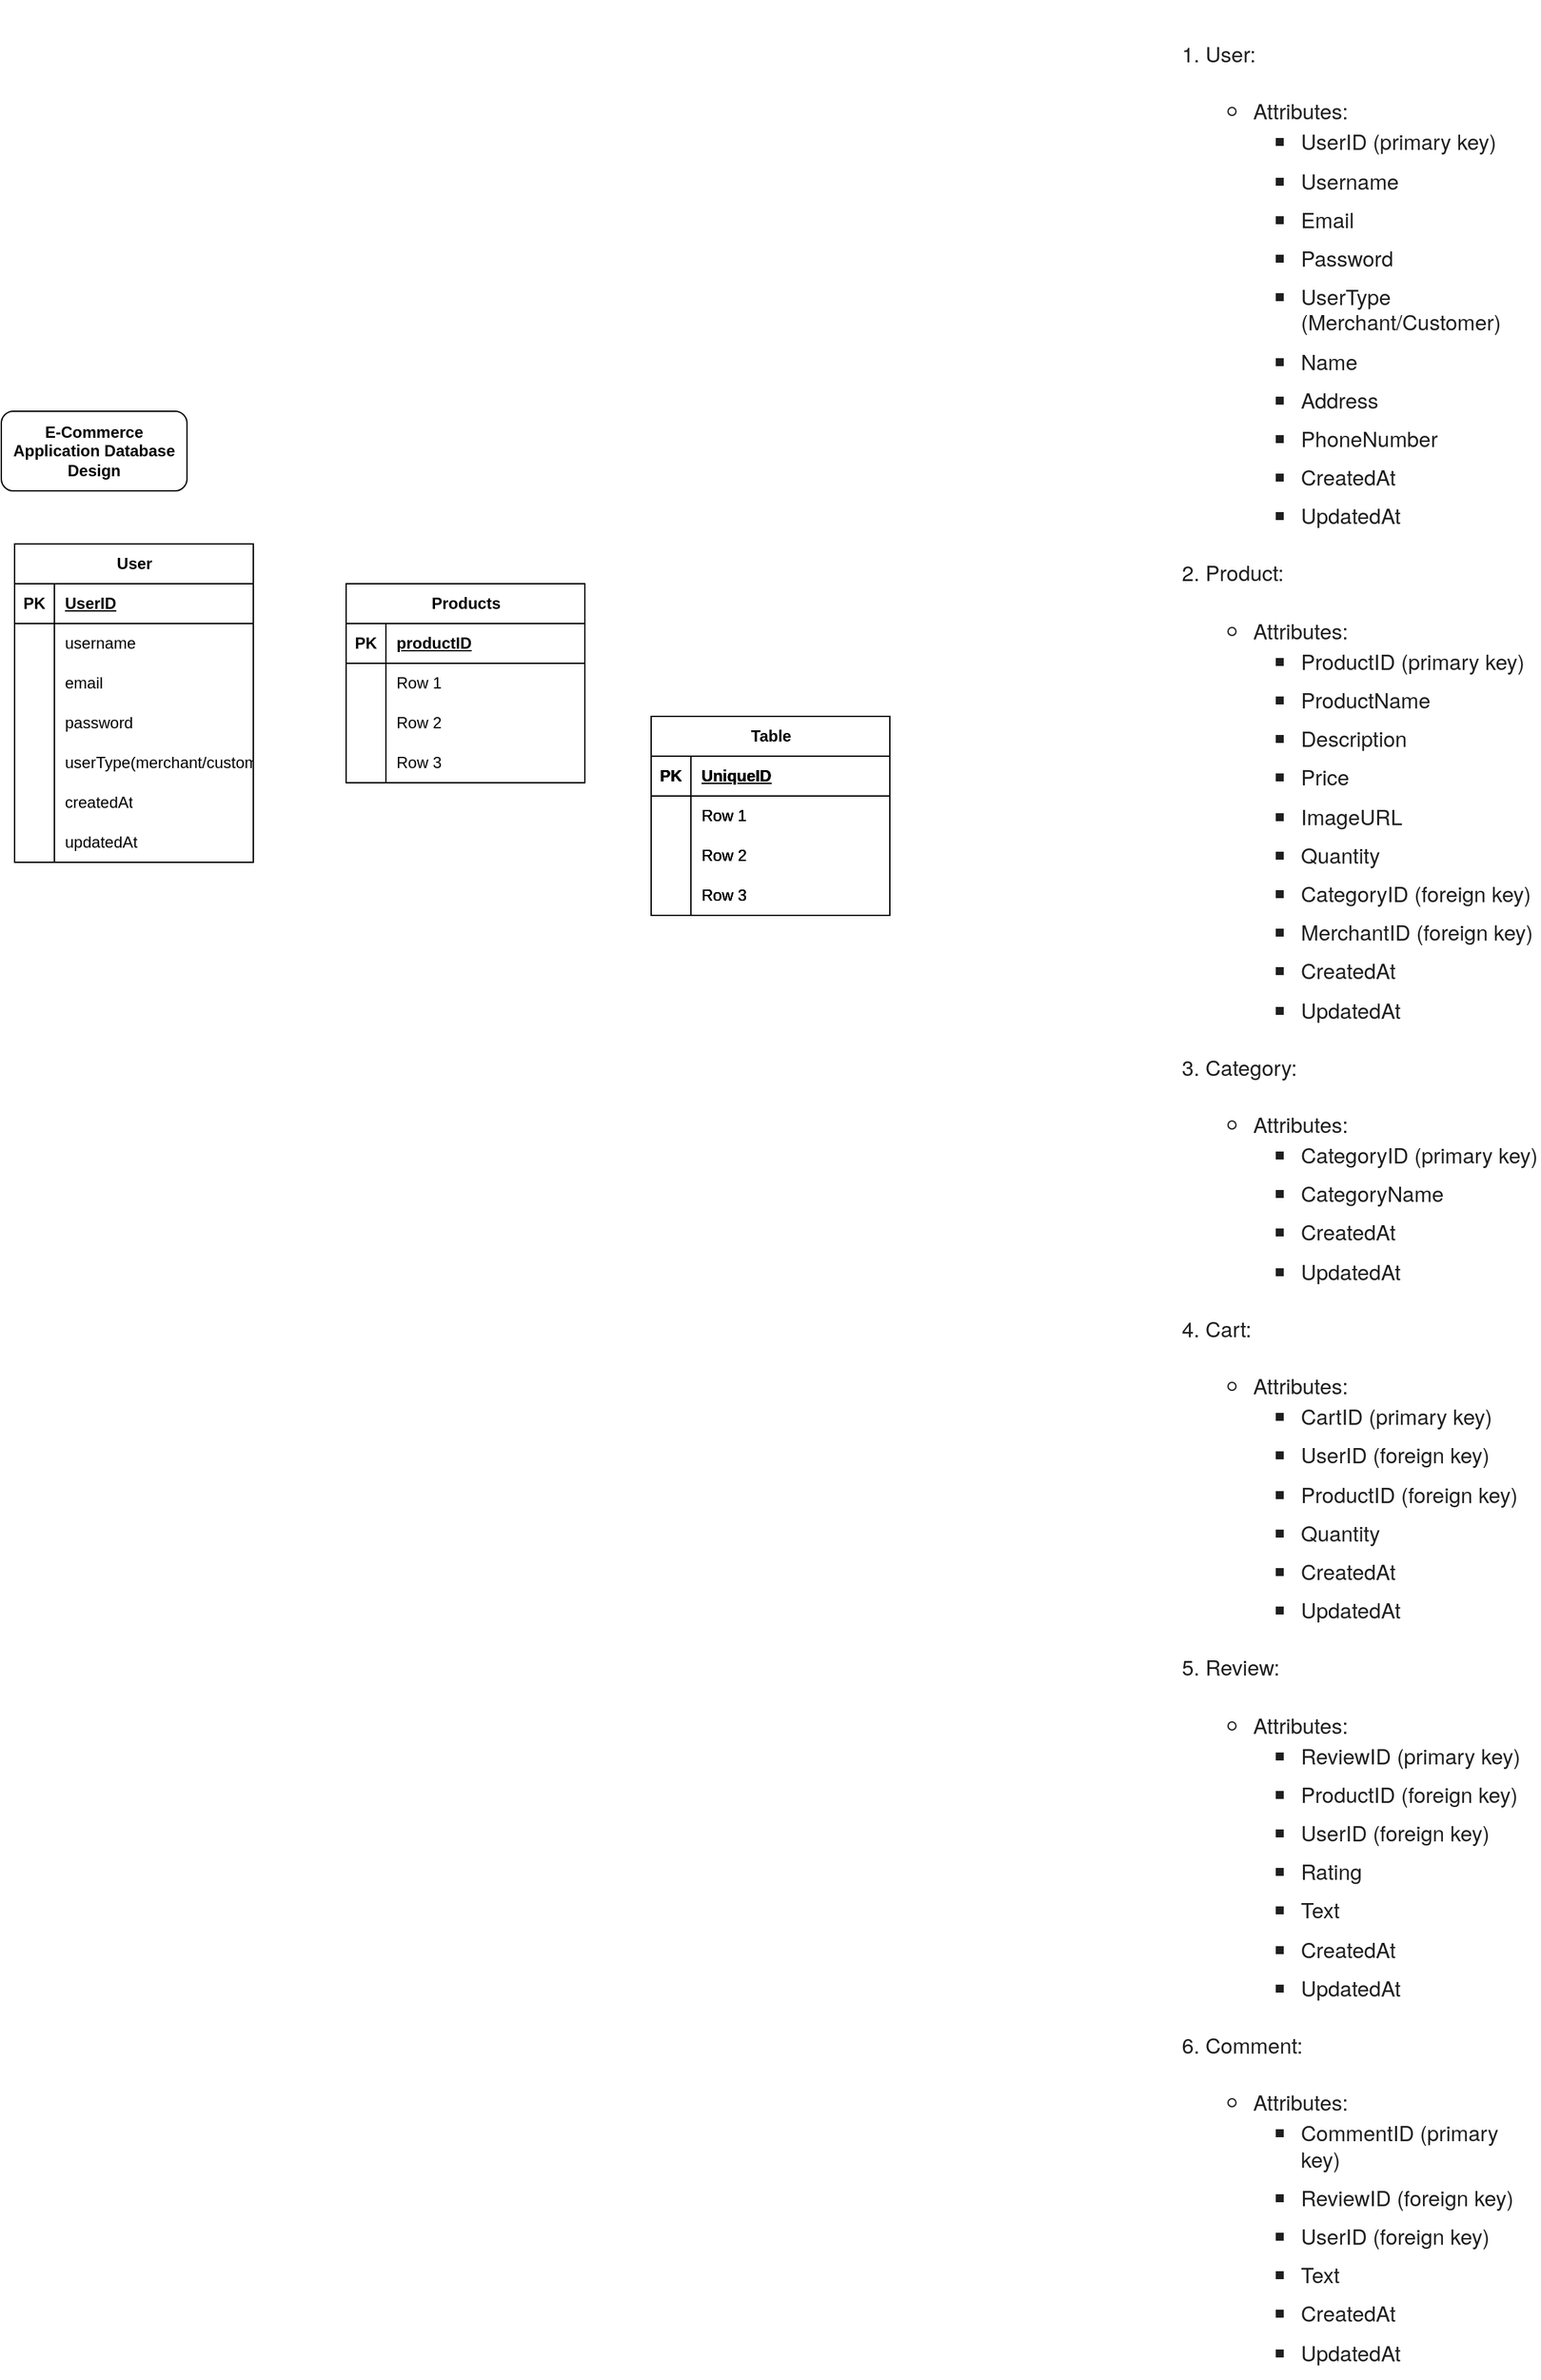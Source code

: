 <mxfile version="22.1.7" type="github">
  <diagram id="R2lEEEUBdFMjLlhIrx00" name="Page-1">
    <mxGraphModel dx="1218" dy="1629" grid="1" gridSize="10" guides="1" tooltips="1" connect="1" arrows="1" fold="1" page="1" pageScale="1" pageWidth="850" pageHeight="1100" math="0" shadow="0" extFonts="Permanent Marker^https://fonts.googleapis.com/css?family=Permanent+Marker">
      <root>
        <mxCell id="0" />
        <mxCell id="1" parent="0" />
        <mxCell id="vZ9pLE5V6vLG-cN3C78c-1" value="&lt;b&gt;E-Commerce Application Database Design&lt;/b&gt;" style="rounded=1;whiteSpace=wrap;html=1;" vertex="1" parent="1">
          <mxGeometry x="40" y="10" width="140" height="60" as="geometry" />
        </mxCell>
        <mxCell id="vZ9pLE5V6vLG-cN3C78c-2" value="&lt;ol data-sourcepos=&quot;5:1-7:30&quot; style=&quot;margin: 4px 0px; padding-inline-start: 36px; color: rgb(31, 31, 31); font-family: &amp;quot;Google Sans&amp;quot;, &amp;quot;Helvetica Neue&amp;quot;, sans-serif; font-size: 16px; font-style: normal; font-variant-ligatures: normal; font-variant-caps: normal; font-weight: 400; letter-spacing: normal; orphans: 2; text-align: start; text-indent: 0px; text-transform: none; widows: 2; word-spacing: 0px; -webkit-text-stroke-width: 0px; background-color: rgb(255, 255, 255); text-decoration-thickness: initial; text-decoration-style: initial; text-decoration-color: initial;&quot;&gt;&lt;li data-sourcepos=&quot;5:1-7:30&quot; style=&quot;margin-bottom: 10px;&quot;&gt;&lt;p data-sourcepos=&quot;5:4-5:12&quot; style=&quot;margin: 24px 0px; word-break: break-word;&quot;&gt;&lt;strong style=&quot;font-weight: 500;&quot;&gt;User:&lt;/strong&gt;&lt;/p&gt;&lt;span&gt;&lt;/span&gt;&lt;ul data-sourcepos=&quot;6:5-17:0&quot; style=&quot;margin: 4px 0px; padding-inline-start: 36px;&quot;&gt;&lt;span&gt;&lt;/span&gt;&lt;li data-sourcepos=&quot;6:5-17:0&quot; style=&quot;margin-bottom: 10px;&quot;&gt;&lt;strong style=&quot;font-weight: 500;&quot;&gt;Attributes:&lt;/strong&gt;&lt;span&gt;&lt;/span&gt;&lt;ul data-sourcepos=&quot;7:9-17:0&quot; style=&quot;margin: 4px 0px; padding-inline-start: 36px;&quot;&gt;&lt;span&gt;&lt;/span&gt;&lt;li data-sourcepos=&quot;7:9-7:30&quot; style=&quot;margin-bottom: 10px;&quot;&gt;&lt;span&gt;UserID (primary key)&lt;/span&gt;&lt;/li&gt;&lt;span&gt;&lt;/span&gt;&lt;li data-sourcepos=&quot;8:9-8:18&quot; style=&quot;margin-bottom: 10px;&quot;&gt;&lt;span&gt;Username&lt;/span&gt;&lt;/li&gt;&lt;span&gt;&lt;/span&gt;&lt;li data-sourcepos=&quot;9:9-9:15&quot; style=&quot;margin-bottom: 10px;&quot;&gt;&lt;span&gt;Email&lt;/span&gt;&lt;/li&gt;&lt;span&gt;&lt;/span&gt;&lt;li data-sourcepos=&quot;10:9-10:18&quot; style=&quot;margin-bottom: 10px;&quot;&gt;&lt;span&gt;Password&lt;/span&gt;&lt;/li&gt;&lt;span&gt;&lt;/span&gt;&lt;li data-sourcepos=&quot;11:9-11:38&quot; style=&quot;margin-bottom: 10px;&quot;&gt;&lt;span&gt;UserType (Merchant/Customer)&lt;/span&gt;&lt;/li&gt;&lt;span&gt;&lt;/span&gt;&lt;li data-sourcepos=&quot;12:9-12:14&quot; style=&quot;margin-bottom: 10px;&quot;&gt;&lt;span&gt;Name&lt;/span&gt;&lt;/li&gt;&lt;span&gt;&lt;/span&gt;&lt;li data-sourcepos=&quot;13:9-13:17&quot; style=&quot;margin-bottom: 10px;&quot;&gt;&lt;span&gt;Address&lt;/span&gt;&lt;/li&gt;&lt;span&gt;&lt;/span&gt;&lt;li data-sourcepos=&quot;14:9-14:21&quot; style=&quot;margin-bottom: 10px;&quot;&gt;&lt;span&gt;PhoneNumber&lt;/span&gt;&lt;/li&gt;&lt;span&gt;&lt;/span&gt;&lt;li data-sourcepos=&quot;15:9-15:19&quot; style=&quot;margin-bottom: 10px;&quot;&gt;&lt;span&gt;CreatedAt&lt;/span&gt;&lt;/li&gt;&lt;span&gt;&lt;/span&gt;&lt;li data-sourcepos=&quot;16:9-17:0&quot; style=&quot;margin-bottom: 10px;&quot;&gt;&lt;span&gt;UpdatedAt&lt;/span&gt;&lt;/li&gt;&lt;span&gt;&lt;/span&gt;&lt;/ul&gt;&lt;span&gt;&lt;/span&gt;&lt;/li&gt;&lt;span&gt;&lt;/span&gt;&lt;/ul&gt;&lt;span&gt;&lt;/span&gt;&lt;/li&gt;&lt;span&gt;&lt;/span&gt;&lt;li data-sourcepos=&quot;18:1-20:28&quot; style=&quot;margin-bottom: 10px;&quot;&gt;&lt;span&gt;&lt;/span&gt;&lt;p data-sourcepos=&quot;18:4-18:15&quot; style=&quot;margin: 24px 0px; word-break: break-word;&quot;&gt;&lt;strong style=&quot;font-weight: 500;&quot;&gt;Product:&lt;/strong&gt;&lt;/p&gt;&lt;span&gt;&lt;/span&gt;&lt;ul data-sourcepos=&quot;19:5-20:28&quot; style=&quot;margin: 4px 0px; padding-inline-start: 36px;&quot;&gt;&lt;span&gt;&lt;/span&gt;&lt;li data-sourcepos=&quot;19:5-20:28&quot; style=&quot;margin-bottom: 10px;&quot;&gt;&lt;strong style=&quot;font-weight: 500;&quot;&gt;Attributes:&lt;/strong&gt;&lt;span&gt;&lt;/span&gt;&lt;ul data-sourcepos=&quot;20:9-20:28&quot; style=&quot;margin: 4px 0px; padding-inline-start: 36px;&quot;&gt;&lt;span&gt;&lt;/span&gt;&lt;li data-sourcepos=&quot;20:9-20:28&quot; style=&quot;margin-bottom: 10px;&quot;&gt;&lt;span&gt;ProductID (primary key)&lt;/span&gt;&lt;/li&gt;&lt;span&gt;&lt;/span&gt;&lt;li data-sourcepos=&quot;21:9-21:21&quot; style=&quot;margin-bottom: 10px;&quot;&gt;&lt;span&gt;ProductName&lt;/span&gt;&lt;/li&gt;&lt;span&gt;&lt;/span&gt;&lt;li data-sourcepos=&quot;22:9-22:21&quot; style=&quot;margin-bottom: 10px;&quot;&gt;&lt;span&gt;Description&lt;/span&gt;&lt;/li&gt;&lt;span&gt;&lt;/span&gt;&lt;li data-sourcepos=&quot;23:9-23:15&quot; style=&quot;margin-bottom: 10px;&quot;&gt;&lt;span&gt;Price&lt;/span&gt;&lt;/li&gt;&lt;span&gt;&lt;/span&gt;&lt;li data-sourcepos=&quot;24:9-24:18&quot; style=&quot;margin-bottom: 10px;&quot;&gt;&lt;span&gt;ImageURL&lt;/span&gt;&lt;/li&gt;&lt;span&gt;&lt;/span&gt;&lt;li data-sourcepos=&quot;25:9-25:18&quot; style=&quot;margin-bottom: 10px;&quot;&gt;&lt;span&gt;Quantity&lt;/span&gt;&lt;/li&gt;&lt;span&gt;&lt;/span&gt;&lt;li data-sourcepos=&quot;26:9-26:33&quot; style=&quot;margin-bottom: 10px;&quot;&gt;&lt;span&gt;CategoryID (foreign key)&lt;/span&gt;&lt;/li&gt;&lt;span&gt;&lt;/span&gt;&lt;li data-sourcepos=&quot;27:9-27:34&quot; style=&quot;margin-bottom: 10px;&quot;&gt;&lt;span&gt;MerchantID (foreign key)&lt;/span&gt;&lt;/li&gt;&lt;span&gt;&lt;/span&gt;&lt;li data-sourcepos=&quot;28:9-28:19&quot; style=&quot;margin-bottom: 10px;&quot;&gt;&lt;span&gt;CreatedAt&lt;/span&gt;&lt;/li&gt;&lt;span&gt;&lt;/span&gt;&lt;li data-sourcepos=&quot;29:9-30:0&quot; style=&quot;margin-bottom: 10px;&quot;&gt;&lt;span&gt;UpdatedAt&lt;/span&gt;&lt;/li&gt;&lt;span&gt;&lt;/span&gt;&lt;/ul&gt;&lt;span&gt;&lt;/span&gt;&lt;/li&gt;&lt;span&gt;&lt;/span&gt;&lt;/ul&gt;&lt;span&gt;&lt;/span&gt;&lt;/li&gt;&lt;span&gt;&lt;/span&gt;&lt;li data-sourcepos=&quot;31:1-37:0&quot; style=&quot;margin-bottom: 10px;&quot;&gt;&lt;span&gt;&lt;/span&gt;&lt;p data-sourcepos=&quot;31:4-31:16&quot; style=&quot;margin: 24px 0px; word-break: break-word;&quot;&gt;&lt;strong style=&quot;font-weight: 500;&quot;&gt;Category:&lt;/strong&gt;&lt;/p&gt;&lt;span&gt;&lt;/span&gt;&lt;ul data-sourcepos=&quot;32:5-37:0&quot; style=&quot;margin: 4px 0px; padding-inline-start: 36px;&quot;&gt;&lt;span&gt;&lt;/span&gt;&lt;li data-sourcepos=&quot;32:5-37:0&quot; style=&quot;margin-bottom: 10px;&quot;&gt;&lt;strong style=&quot;font-weight: 500;&quot;&gt;Attributes:&lt;/strong&gt;&lt;span&gt;&lt;/span&gt;&lt;ul data-sourcepos=&quot;33:9-37:0&quot; style=&quot;margin: 4px 0px; padding-inline-start: 36px;&quot;&gt;&lt;span&gt;&lt;/span&gt;&lt;li data-sourcepos=&quot;33:9-33:34&quot; style=&quot;margin-bottom: 10px;&quot;&gt;&lt;span&gt;CategoryID (primary key)&lt;/span&gt;&lt;/li&gt;&lt;span&gt;&lt;/span&gt;&lt;li data-sourcepos=&quot;34:9-34:22&quot; style=&quot;margin-bottom: 10px;&quot;&gt;&lt;span&gt;CategoryName&lt;/span&gt;&lt;/li&gt;&lt;span&gt;&lt;/span&gt;&lt;li data-sourcepos=&quot;35:9-35:19&quot; style=&quot;margin-bottom: 10px;&quot;&gt;&lt;span&gt;CreatedAt&lt;/span&gt;&lt;/li&gt;&lt;span&gt;&lt;/span&gt;&lt;li data-sourcepos=&quot;36:9-37:0&quot; style=&quot;margin-bottom: 10px;&quot;&gt;&lt;span&gt;UpdatedAt&lt;/span&gt;&lt;/li&gt;&lt;span&gt;&lt;/span&gt;&lt;/ul&gt;&lt;span&gt;&lt;/span&gt;&lt;/li&gt;&lt;span&gt;&lt;/span&gt;&lt;/ul&gt;&lt;span&gt;&lt;/span&gt;&lt;/li&gt;&lt;span&gt;&lt;/span&gt;&lt;li data-sourcepos=&quot;38:1-46:0&quot; style=&quot;margin-bottom: 10px;&quot;&gt;&lt;span&gt;&lt;/span&gt;&lt;p data-sourcepos=&quot;38:4-38:12&quot; style=&quot;margin: 24px 0px; word-break: break-word;&quot;&gt;&lt;strong style=&quot;font-weight: 500;&quot;&gt;Cart:&lt;/strong&gt;&lt;/p&gt;&lt;span&gt;&lt;/span&gt;&lt;ul data-sourcepos=&quot;39:5-46:0&quot; style=&quot;margin: 4px 0px; padding-inline-start: 36px;&quot;&gt;&lt;span&gt;&lt;/span&gt;&lt;li data-sourcepos=&quot;39:5-46:0&quot; style=&quot;margin-bottom: 10px;&quot;&gt;&lt;strong style=&quot;font-weight: 500;&quot;&gt;Attributes:&lt;/strong&gt;&lt;span&gt;&lt;/span&gt;&lt;ul data-sourcepos=&quot;40:9-46:0&quot; style=&quot;margin: 4px 0px; padding-inline-start: 36px;&quot;&gt;&lt;span&gt;&lt;/span&gt;&lt;li data-sourcepos=&quot;40:9-40:30&quot; style=&quot;margin-bottom: 10px;&quot;&gt;&lt;span&gt;CartID (primary key)&lt;/span&gt;&lt;/li&gt;&lt;span&gt;&lt;/span&gt;&lt;li data-sourcepos=&quot;41:9-41:30&quot; style=&quot;margin-bottom: 10px;&quot;&gt;&lt;span&gt;UserID (foreign key)&lt;/span&gt;&lt;/li&gt;&lt;span&gt;&lt;/span&gt;&lt;li data-sourcepos=&quot;42:9-42:33&quot; style=&quot;margin-bottom: 10px;&quot;&gt;&lt;span&gt;ProductID (foreign key)&lt;/span&gt;&lt;/li&gt;&lt;span&gt;&lt;/span&gt;&lt;li data-sourcepos=&quot;43:9-43:18&quot; style=&quot;margin-bottom: 10px;&quot;&gt;&lt;span&gt;Quantity&lt;/span&gt;&lt;/li&gt;&lt;span&gt;&lt;/span&gt;&lt;li data-sourcepos=&quot;44:9-44:19&quot; style=&quot;margin-bottom: 10px;&quot;&gt;&lt;span&gt;CreatedAt&lt;/span&gt;&lt;/li&gt;&lt;span&gt;&lt;/span&gt;&lt;li data-sourcepos=&quot;45:9-46:0&quot; style=&quot;margin-bottom: 10px;&quot;&gt;&lt;span&gt;UpdatedAt&lt;/span&gt;&lt;/li&gt;&lt;span&gt;&lt;/span&gt;&lt;/ul&gt;&lt;span&gt;&lt;/span&gt;&lt;/li&gt;&lt;span&gt;&lt;/span&gt;&lt;/ul&gt;&lt;span&gt;&lt;/span&gt;&lt;/li&gt;&lt;span&gt;&lt;/span&gt;&lt;li data-sourcepos=&quot;47:1-49:27&quot; style=&quot;margin-bottom: 10px;&quot;&gt;&lt;span&gt;&lt;/span&gt;&lt;p data-sourcepos=&quot;47:4-47:14&quot; style=&quot;margin: 24px 0px; word-break: break-word;&quot;&gt;&lt;strong style=&quot;font-weight: 500;&quot;&gt;Review:&lt;/strong&gt;&lt;/p&gt;&lt;span&gt;&lt;/span&gt;&lt;ul data-sourcepos=&quot;48:5-49:27&quot; style=&quot;margin: 4px 0px; padding-inline-start: 36px;&quot;&gt;&lt;span&gt;&lt;/span&gt;&lt;li data-sourcepos=&quot;48:5-49:27&quot; style=&quot;margin-bottom: 10px;&quot;&gt;&lt;strong style=&quot;font-weight: 500;&quot;&gt;Attributes:&lt;/strong&gt;&lt;span&gt;&lt;/span&gt;&lt;ul data-sourcepos=&quot;49:9-49:27&quot; style=&quot;margin: 4px 0px; padding-inline-start: 36px;&quot;&gt;&lt;span&gt;&lt;/span&gt;&lt;li data-sourcepos=&quot;49:9-49:27&quot; style=&quot;margin-bottom: 10px;&quot;&gt;&lt;span&gt;ReviewID (primary key)&lt;/span&gt;&lt;/li&gt;&lt;span&gt;&lt;/span&gt;&lt;li data-sourcepos=&quot;50:9-50:33&quot; style=&quot;margin-bottom: 10px;&quot;&gt;&lt;span&gt;ProductID (foreign key)&lt;/span&gt;&lt;/li&gt;&lt;span&gt;&lt;/span&gt;&lt;li data-sourcepos=&quot;51:9-51:30&quot; style=&quot;margin-bottom: 10px;&quot;&gt;&lt;span&gt;UserID (foreign key)&lt;/span&gt;&lt;/li&gt;&lt;span&gt;&lt;/span&gt;&lt;li data-sourcepos=&quot;52:9-52:16&quot; style=&quot;margin-bottom: 10px;&quot;&gt;&lt;span&gt;Rating&lt;/span&gt;&lt;/li&gt;&lt;span&gt;&lt;/span&gt;&lt;li data-sourcepos=&quot;53:9-53:14&quot; style=&quot;margin-bottom: 10px;&quot;&gt;&lt;span&gt;Text&lt;/span&gt;&lt;/li&gt;&lt;span&gt;&lt;/span&gt;&lt;li data-sourcepos=&quot;54:9-54:19&quot; style=&quot;margin-bottom: 10px;&quot;&gt;&lt;span&gt;CreatedAt&lt;/span&gt;&lt;/li&gt;&lt;span&gt;&lt;/span&gt;&lt;li data-sourcepos=&quot;55:9-56:0&quot; style=&quot;margin-bottom: 10px;&quot;&gt;&lt;span&gt;UpdatedAt&lt;/span&gt;&lt;/li&gt;&lt;span&gt;&lt;/span&gt;&lt;/ul&gt;&lt;span&gt;&lt;/span&gt;&lt;/li&gt;&lt;span&gt;&lt;/span&gt;&lt;/ul&gt;&lt;span&gt;&lt;/span&gt;&lt;/li&gt;&lt;span&gt;&lt;/span&gt;&lt;li data-sourcepos=&quot;57:1-65:0&quot; style=&quot;margin-bottom: 10px;&quot;&gt;&lt;span&gt;&lt;/span&gt;&lt;p data-sourcepos=&quot;57:4-57:15&quot; style=&quot;margin: 24px 0px; word-break: break-word;&quot;&gt;&lt;strong style=&quot;font-weight: 500;&quot;&gt;Comment:&lt;/strong&gt;&lt;/p&gt;&lt;span&gt;&lt;/span&gt;&lt;ul data-sourcepos=&quot;58:5-65:0&quot; style=&quot;margin: 4px 0px; padding-inline-start: 36px;&quot;&gt;&lt;span&gt;&lt;/span&gt;&lt;li data-sourcepos=&quot;58:5-65:0&quot; style=&quot;margin-bottom: 10px;&quot;&gt;&lt;strong style=&quot;font-weight: 500;&quot;&gt;Attributes:&lt;/strong&gt;&lt;span&gt;&lt;/span&gt;&lt;ul data-sourcepos=&quot;59:9-65:0&quot; style=&quot;margin: 4px 0px; padding-inline-start: 36px;&quot;&gt;&lt;span&gt;&lt;/span&gt;&lt;li data-sourcepos=&quot;59:9-59:33&quot; style=&quot;margin-bottom: 10px;&quot;&gt;&lt;span&gt;CommentID (primary key)&lt;/span&gt;&lt;/li&gt;&lt;span&gt;&lt;/span&gt;&lt;li data-sourcepos=&quot;60:9-60:32&quot; style=&quot;margin-bottom: 10px;&quot;&gt;&lt;span&gt;ReviewID (foreign key)&lt;/span&gt;&lt;/li&gt;&lt;span&gt;&lt;/span&gt;&lt;li data-sourcepos=&quot;61:9-61:30&quot; style=&quot;margin-bottom: 10px;&quot;&gt;&lt;span&gt;UserID (foreign key)&lt;/span&gt;&lt;/li&gt;&lt;span&gt;&lt;/span&gt;&lt;li data-sourcepos=&quot;62:9-62:14&quot; style=&quot;margin-bottom: 10px;&quot;&gt;&lt;span&gt;Text&lt;/span&gt;&lt;/li&gt;&lt;span&gt;&lt;/span&gt;&lt;li data-sourcepos=&quot;63:9-63:19&quot; style=&quot;margin-bottom: 10px;&quot;&gt;&lt;span&gt;CreatedAt&lt;/span&gt;&lt;/li&gt;&lt;span&gt;&lt;/span&gt;&lt;li data-sourcepos=&quot;64:9-65:0&quot; style=&quot;margin-bottom: 10px;&quot;&gt;&lt;span&gt;UpdatedAt&lt;/span&gt;&lt;/li&gt;&lt;/ul&gt;&lt;/li&gt;&lt;/ul&gt;&lt;/li&gt;&lt;/ol&gt;" style="text;whiteSpace=wrap;html=1;" vertex="1" parent="1">
          <mxGeometry x="910" y="-300" width="290" height="1380" as="geometry" />
        </mxCell>
        <mxCell id="vZ9pLE5V6vLG-cN3C78c-3" value="Table" style="shape=table;startSize=30;container=1;collapsible=1;childLayout=tableLayout;fixedRows=1;rowLines=0;fontStyle=1;align=center;resizeLast=1;html=1;" vertex="1" parent="1">
          <mxGeometry x="530" y="240" width="180" height="150" as="geometry" />
        </mxCell>
        <mxCell id="vZ9pLE5V6vLG-cN3C78c-4" value="" style="shape=tableRow;horizontal=0;startSize=0;swimlaneHead=0;swimlaneBody=0;fillColor=none;collapsible=0;dropTarget=0;points=[[0,0.5],[1,0.5]];portConstraint=eastwest;top=0;left=0;right=0;bottom=1;" vertex="1" parent="vZ9pLE5V6vLG-cN3C78c-3">
          <mxGeometry y="30" width="180" height="30" as="geometry" />
        </mxCell>
        <mxCell id="vZ9pLE5V6vLG-cN3C78c-5" value="PK" style="shape=partialRectangle;connectable=0;fillColor=none;top=0;left=0;bottom=0;right=0;fontStyle=1;overflow=hidden;whiteSpace=wrap;html=1;" vertex="1" parent="vZ9pLE5V6vLG-cN3C78c-4">
          <mxGeometry width="30" height="30" as="geometry">
            <mxRectangle width="30" height="30" as="alternateBounds" />
          </mxGeometry>
        </mxCell>
        <mxCell id="vZ9pLE5V6vLG-cN3C78c-6" value="UniqueID" style="shape=partialRectangle;connectable=0;fillColor=none;top=0;left=0;bottom=0;right=0;align=left;spacingLeft=6;fontStyle=5;overflow=hidden;whiteSpace=wrap;html=1;" vertex="1" parent="vZ9pLE5V6vLG-cN3C78c-4">
          <mxGeometry x="30" width="150" height="30" as="geometry">
            <mxRectangle width="150" height="30" as="alternateBounds" />
          </mxGeometry>
        </mxCell>
        <mxCell id="vZ9pLE5V6vLG-cN3C78c-7" value="" style="shape=tableRow;horizontal=0;startSize=0;swimlaneHead=0;swimlaneBody=0;fillColor=none;collapsible=0;dropTarget=0;points=[[0,0.5],[1,0.5]];portConstraint=eastwest;top=0;left=0;right=0;bottom=0;" vertex="1" parent="vZ9pLE5V6vLG-cN3C78c-3">
          <mxGeometry y="60" width="180" height="30" as="geometry" />
        </mxCell>
        <mxCell id="vZ9pLE5V6vLG-cN3C78c-8" value="" style="shape=partialRectangle;connectable=0;fillColor=none;top=0;left=0;bottom=0;right=0;editable=1;overflow=hidden;whiteSpace=wrap;html=1;" vertex="1" parent="vZ9pLE5V6vLG-cN3C78c-7">
          <mxGeometry width="30" height="30" as="geometry">
            <mxRectangle width="30" height="30" as="alternateBounds" />
          </mxGeometry>
        </mxCell>
        <mxCell id="vZ9pLE5V6vLG-cN3C78c-9" value="Row 1" style="shape=partialRectangle;connectable=0;fillColor=none;top=0;left=0;bottom=0;right=0;align=left;spacingLeft=6;overflow=hidden;whiteSpace=wrap;html=1;" vertex="1" parent="vZ9pLE5V6vLG-cN3C78c-7">
          <mxGeometry x="30" width="150" height="30" as="geometry">
            <mxRectangle width="150" height="30" as="alternateBounds" />
          </mxGeometry>
        </mxCell>
        <mxCell id="vZ9pLE5V6vLG-cN3C78c-10" value="" style="shape=tableRow;horizontal=0;startSize=0;swimlaneHead=0;swimlaneBody=0;fillColor=none;collapsible=0;dropTarget=0;points=[[0,0.5],[1,0.5]];portConstraint=eastwest;top=0;left=0;right=0;bottom=0;" vertex="1" parent="vZ9pLE5V6vLG-cN3C78c-3">
          <mxGeometry y="90" width="180" height="30" as="geometry" />
        </mxCell>
        <mxCell id="vZ9pLE5V6vLG-cN3C78c-11" value="" style="shape=partialRectangle;connectable=0;fillColor=none;top=0;left=0;bottom=0;right=0;editable=1;overflow=hidden;whiteSpace=wrap;html=1;" vertex="1" parent="vZ9pLE5V6vLG-cN3C78c-10">
          <mxGeometry width="30" height="30" as="geometry">
            <mxRectangle width="30" height="30" as="alternateBounds" />
          </mxGeometry>
        </mxCell>
        <mxCell id="vZ9pLE5V6vLG-cN3C78c-12" value="Row 2" style="shape=partialRectangle;connectable=0;fillColor=none;top=0;left=0;bottom=0;right=0;align=left;spacingLeft=6;overflow=hidden;whiteSpace=wrap;html=1;" vertex="1" parent="vZ9pLE5V6vLG-cN3C78c-10">
          <mxGeometry x="30" width="150" height="30" as="geometry">
            <mxRectangle width="150" height="30" as="alternateBounds" />
          </mxGeometry>
        </mxCell>
        <mxCell id="vZ9pLE5V6vLG-cN3C78c-13" value="" style="shape=tableRow;horizontal=0;startSize=0;swimlaneHead=0;swimlaneBody=0;fillColor=none;collapsible=0;dropTarget=0;points=[[0,0.5],[1,0.5]];portConstraint=eastwest;top=0;left=0;right=0;bottom=0;" vertex="1" parent="vZ9pLE5V6vLG-cN3C78c-3">
          <mxGeometry y="120" width="180" height="30" as="geometry" />
        </mxCell>
        <mxCell id="vZ9pLE5V6vLG-cN3C78c-14" value="" style="shape=partialRectangle;connectable=0;fillColor=none;top=0;left=0;bottom=0;right=0;editable=1;overflow=hidden;whiteSpace=wrap;html=1;" vertex="1" parent="vZ9pLE5V6vLG-cN3C78c-13">
          <mxGeometry width="30" height="30" as="geometry">
            <mxRectangle width="30" height="30" as="alternateBounds" />
          </mxGeometry>
        </mxCell>
        <mxCell id="vZ9pLE5V6vLG-cN3C78c-15" value="Row 3" style="shape=partialRectangle;connectable=0;fillColor=none;top=0;left=0;bottom=0;right=0;align=left;spacingLeft=6;overflow=hidden;whiteSpace=wrap;html=1;" vertex="1" parent="vZ9pLE5V6vLG-cN3C78c-13">
          <mxGeometry x="30" width="150" height="30" as="geometry">
            <mxRectangle width="150" height="30" as="alternateBounds" />
          </mxGeometry>
        </mxCell>
        <mxCell id="vZ9pLE5V6vLG-cN3C78c-16" value="Table" style="shape=table;startSize=30;container=1;collapsible=1;childLayout=tableLayout;fixedRows=1;rowLines=0;fontStyle=1;align=center;resizeLast=1;html=1;" vertex="1" parent="1">
          <mxGeometry x="530" y="240" width="180" height="150" as="geometry" />
        </mxCell>
        <mxCell id="vZ9pLE5V6vLG-cN3C78c-17" value="" style="shape=tableRow;horizontal=0;startSize=0;swimlaneHead=0;swimlaneBody=0;fillColor=none;collapsible=0;dropTarget=0;points=[[0,0.5],[1,0.5]];portConstraint=eastwest;top=0;left=0;right=0;bottom=1;" vertex="1" parent="vZ9pLE5V6vLG-cN3C78c-16">
          <mxGeometry y="30" width="180" height="30" as="geometry" />
        </mxCell>
        <mxCell id="vZ9pLE5V6vLG-cN3C78c-18" value="PK" style="shape=partialRectangle;connectable=0;fillColor=none;top=0;left=0;bottom=0;right=0;fontStyle=1;overflow=hidden;whiteSpace=wrap;html=1;" vertex="1" parent="vZ9pLE5V6vLG-cN3C78c-17">
          <mxGeometry width="30" height="30" as="geometry">
            <mxRectangle width="30" height="30" as="alternateBounds" />
          </mxGeometry>
        </mxCell>
        <mxCell id="vZ9pLE5V6vLG-cN3C78c-19" value="UniqueID" style="shape=partialRectangle;connectable=0;fillColor=none;top=0;left=0;bottom=0;right=0;align=left;spacingLeft=6;fontStyle=5;overflow=hidden;whiteSpace=wrap;html=1;" vertex="1" parent="vZ9pLE5V6vLG-cN3C78c-17">
          <mxGeometry x="30" width="150" height="30" as="geometry">
            <mxRectangle width="150" height="30" as="alternateBounds" />
          </mxGeometry>
        </mxCell>
        <mxCell id="vZ9pLE5V6vLG-cN3C78c-20" value="" style="shape=tableRow;horizontal=0;startSize=0;swimlaneHead=0;swimlaneBody=0;fillColor=none;collapsible=0;dropTarget=0;points=[[0,0.5],[1,0.5]];portConstraint=eastwest;top=0;left=0;right=0;bottom=0;" vertex="1" parent="vZ9pLE5V6vLG-cN3C78c-16">
          <mxGeometry y="60" width="180" height="30" as="geometry" />
        </mxCell>
        <mxCell id="vZ9pLE5V6vLG-cN3C78c-21" value="" style="shape=partialRectangle;connectable=0;fillColor=none;top=0;left=0;bottom=0;right=0;editable=1;overflow=hidden;whiteSpace=wrap;html=1;" vertex="1" parent="vZ9pLE5V6vLG-cN3C78c-20">
          <mxGeometry width="30" height="30" as="geometry">
            <mxRectangle width="30" height="30" as="alternateBounds" />
          </mxGeometry>
        </mxCell>
        <mxCell id="vZ9pLE5V6vLG-cN3C78c-22" value="Row 1" style="shape=partialRectangle;connectable=0;fillColor=none;top=0;left=0;bottom=0;right=0;align=left;spacingLeft=6;overflow=hidden;whiteSpace=wrap;html=1;" vertex="1" parent="vZ9pLE5V6vLG-cN3C78c-20">
          <mxGeometry x="30" width="150" height="30" as="geometry">
            <mxRectangle width="150" height="30" as="alternateBounds" />
          </mxGeometry>
        </mxCell>
        <mxCell id="vZ9pLE5V6vLG-cN3C78c-23" value="" style="shape=tableRow;horizontal=0;startSize=0;swimlaneHead=0;swimlaneBody=0;fillColor=none;collapsible=0;dropTarget=0;points=[[0,0.5],[1,0.5]];portConstraint=eastwest;top=0;left=0;right=0;bottom=0;" vertex="1" parent="vZ9pLE5V6vLG-cN3C78c-16">
          <mxGeometry y="90" width="180" height="30" as="geometry" />
        </mxCell>
        <mxCell id="vZ9pLE5V6vLG-cN3C78c-24" value="" style="shape=partialRectangle;connectable=0;fillColor=none;top=0;left=0;bottom=0;right=0;editable=1;overflow=hidden;whiteSpace=wrap;html=1;" vertex="1" parent="vZ9pLE5V6vLG-cN3C78c-23">
          <mxGeometry width="30" height="30" as="geometry">
            <mxRectangle width="30" height="30" as="alternateBounds" />
          </mxGeometry>
        </mxCell>
        <mxCell id="vZ9pLE5V6vLG-cN3C78c-25" value="Row 2" style="shape=partialRectangle;connectable=0;fillColor=none;top=0;left=0;bottom=0;right=0;align=left;spacingLeft=6;overflow=hidden;whiteSpace=wrap;html=1;" vertex="1" parent="vZ9pLE5V6vLG-cN3C78c-23">
          <mxGeometry x="30" width="150" height="30" as="geometry">
            <mxRectangle width="150" height="30" as="alternateBounds" />
          </mxGeometry>
        </mxCell>
        <mxCell id="vZ9pLE5V6vLG-cN3C78c-26" value="" style="shape=tableRow;horizontal=0;startSize=0;swimlaneHead=0;swimlaneBody=0;fillColor=none;collapsible=0;dropTarget=0;points=[[0,0.5],[1,0.5]];portConstraint=eastwest;top=0;left=0;right=0;bottom=0;" vertex="1" parent="vZ9pLE5V6vLG-cN3C78c-16">
          <mxGeometry y="120" width="180" height="30" as="geometry" />
        </mxCell>
        <mxCell id="vZ9pLE5V6vLG-cN3C78c-27" value="" style="shape=partialRectangle;connectable=0;fillColor=none;top=0;left=0;bottom=0;right=0;editable=1;overflow=hidden;whiteSpace=wrap;html=1;" vertex="1" parent="vZ9pLE5V6vLG-cN3C78c-26">
          <mxGeometry width="30" height="30" as="geometry">
            <mxRectangle width="30" height="30" as="alternateBounds" />
          </mxGeometry>
        </mxCell>
        <mxCell id="vZ9pLE5V6vLG-cN3C78c-28" value="Row 3" style="shape=partialRectangle;connectable=0;fillColor=none;top=0;left=0;bottom=0;right=0;align=left;spacingLeft=6;overflow=hidden;whiteSpace=wrap;html=1;" vertex="1" parent="vZ9pLE5V6vLG-cN3C78c-26">
          <mxGeometry x="30" width="150" height="30" as="geometry">
            <mxRectangle width="150" height="30" as="alternateBounds" />
          </mxGeometry>
        </mxCell>
        <mxCell id="vZ9pLE5V6vLG-cN3C78c-29" value="Table" style="shape=table;startSize=30;container=1;collapsible=1;childLayout=tableLayout;fixedRows=1;rowLines=0;fontStyle=1;align=center;resizeLast=1;html=1;" vertex="1" parent="1">
          <mxGeometry x="530" y="240" width="180" height="150" as="geometry" />
        </mxCell>
        <mxCell id="vZ9pLE5V6vLG-cN3C78c-30" value="" style="shape=tableRow;horizontal=0;startSize=0;swimlaneHead=0;swimlaneBody=0;fillColor=none;collapsible=0;dropTarget=0;points=[[0,0.5],[1,0.5]];portConstraint=eastwest;top=0;left=0;right=0;bottom=1;" vertex="1" parent="vZ9pLE5V6vLG-cN3C78c-29">
          <mxGeometry y="30" width="180" height="30" as="geometry" />
        </mxCell>
        <mxCell id="vZ9pLE5V6vLG-cN3C78c-31" value="PK" style="shape=partialRectangle;connectable=0;fillColor=none;top=0;left=0;bottom=0;right=0;fontStyle=1;overflow=hidden;whiteSpace=wrap;html=1;" vertex="1" parent="vZ9pLE5V6vLG-cN3C78c-30">
          <mxGeometry width="30" height="30" as="geometry">
            <mxRectangle width="30" height="30" as="alternateBounds" />
          </mxGeometry>
        </mxCell>
        <mxCell id="vZ9pLE5V6vLG-cN3C78c-32" value="UniqueID" style="shape=partialRectangle;connectable=0;fillColor=none;top=0;left=0;bottom=0;right=0;align=left;spacingLeft=6;fontStyle=5;overflow=hidden;whiteSpace=wrap;html=1;" vertex="1" parent="vZ9pLE5V6vLG-cN3C78c-30">
          <mxGeometry x="30" width="150" height="30" as="geometry">
            <mxRectangle width="150" height="30" as="alternateBounds" />
          </mxGeometry>
        </mxCell>
        <mxCell id="vZ9pLE5V6vLG-cN3C78c-33" value="" style="shape=tableRow;horizontal=0;startSize=0;swimlaneHead=0;swimlaneBody=0;fillColor=none;collapsible=0;dropTarget=0;points=[[0,0.5],[1,0.5]];portConstraint=eastwest;top=0;left=0;right=0;bottom=0;" vertex="1" parent="vZ9pLE5V6vLG-cN3C78c-29">
          <mxGeometry y="60" width="180" height="30" as="geometry" />
        </mxCell>
        <mxCell id="vZ9pLE5V6vLG-cN3C78c-34" value="" style="shape=partialRectangle;connectable=0;fillColor=none;top=0;left=0;bottom=0;right=0;editable=1;overflow=hidden;whiteSpace=wrap;html=1;" vertex="1" parent="vZ9pLE5V6vLG-cN3C78c-33">
          <mxGeometry width="30" height="30" as="geometry">
            <mxRectangle width="30" height="30" as="alternateBounds" />
          </mxGeometry>
        </mxCell>
        <mxCell id="vZ9pLE5V6vLG-cN3C78c-35" value="Row 1" style="shape=partialRectangle;connectable=0;fillColor=none;top=0;left=0;bottom=0;right=0;align=left;spacingLeft=6;overflow=hidden;whiteSpace=wrap;html=1;" vertex="1" parent="vZ9pLE5V6vLG-cN3C78c-33">
          <mxGeometry x="30" width="150" height="30" as="geometry">
            <mxRectangle width="150" height="30" as="alternateBounds" />
          </mxGeometry>
        </mxCell>
        <mxCell id="vZ9pLE5V6vLG-cN3C78c-36" value="" style="shape=tableRow;horizontal=0;startSize=0;swimlaneHead=0;swimlaneBody=0;fillColor=none;collapsible=0;dropTarget=0;points=[[0,0.5],[1,0.5]];portConstraint=eastwest;top=0;left=0;right=0;bottom=0;" vertex="1" parent="vZ9pLE5V6vLG-cN3C78c-29">
          <mxGeometry y="90" width="180" height="30" as="geometry" />
        </mxCell>
        <mxCell id="vZ9pLE5V6vLG-cN3C78c-37" value="" style="shape=partialRectangle;connectable=0;fillColor=none;top=0;left=0;bottom=0;right=0;editable=1;overflow=hidden;whiteSpace=wrap;html=1;" vertex="1" parent="vZ9pLE5V6vLG-cN3C78c-36">
          <mxGeometry width="30" height="30" as="geometry">
            <mxRectangle width="30" height="30" as="alternateBounds" />
          </mxGeometry>
        </mxCell>
        <mxCell id="vZ9pLE5V6vLG-cN3C78c-38" value="Row 2" style="shape=partialRectangle;connectable=0;fillColor=none;top=0;left=0;bottom=0;right=0;align=left;spacingLeft=6;overflow=hidden;whiteSpace=wrap;html=1;" vertex="1" parent="vZ9pLE5V6vLG-cN3C78c-36">
          <mxGeometry x="30" width="150" height="30" as="geometry">
            <mxRectangle width="150" height="30" as="alternateBounds" />
          </mxGeometry>
        </mxCell>
        <mxCell id="vZ9pLE5V6vLG-cN3C78c-39" value="" style="shape=tableRow;horizontal=0;startSize=0;swimlaneHead=0;swimlaneBody=0;fillColor=none;collapsible=0;dropTarget=0;points=[[0,0.5],[1,0.5]];portConstraint=eastwest;top=0;left=0;right=0;bottom=0;" vertex="1" parent="vZ9pLE5V6vLG-cN3C78c-29">
          <mxGeometry y="120" width="180" height="30" as="geometry" />
        </mxCell>
        <mxCell id="vZ9pLE5V6vLG-cN3C78c-40" value="" style="shape=partialRectangle;connectable=0;fillColor=none;top=0;left=0;bottom=0;right=0;editable=1;overflow=hidden;whiteSpace=wrap;html=1;" vertex="1" parent="vZ9pLE5V6vLG-cN3C78c-39">
          <mxGeometry width="30" height="30" as="geometry">
            <mxRectangle width="30" height="30" as="alternateBounds" />
          </mxGeometry>
        </mxCell>
        <mxCell id="vZ9pLE5V6vLG-cN3C78c-41" value="Row 3" style="shape=partialRectangle;connectable=0;fillColor=none;top=0;left=0;bottom=0;right=0;align=left;spacingLeft=6;overflow=hidden;whiteSpace=wrap;html=1;" vertex="1" parent="vZ9pLE5V6vLG-cN3C78c-39">
          <mxGeometry x="30" width="150" height="30" as="geometry">
            <mxRectangle width="150" height="30" as="alternateBounds" />
          </mxGeometry>
        </mxCell>
        <mxCell id="vZ9pLE5V6vLG-cN3C78c-42" value="Table" style="shape=table;startSize=30;container=1;collapsible=1;childLayout=tableLayout;fixedRows=1;rowLines=0;fontStyle=1;align=center;resizeLast=1;html=1;" vertex="1" parent="1">
          <mxGeometry x="530" y="240" width="180" height="150" as="geometry" />
        </mxCell>
        <mxCell id="vZ9pLE5V6vLG-cN3C78c-43" value="" style="shape=tableRow;horizontal=0;startSize=0;swimlaneHead=0;swimlaneBody=0;fillColor=none;collapsible=0;dropTarget=0;points=[[0,0.5],[1,0.5]];portConstraint=eastwest;top=0;left=0;right=0;bottom=1;" vertex="1" parent="vZ9pLE5V6vLG-cN3C78c-42">
          <mxGeometry y="30" width="180" height="30" as="geometry" />
        </mxCell>
        <mxCell id="vZ9pLE5V6vLG-cN3C78c-44" value="PK" style="shape=partialRectangle;connectable=0;fillColor=none;top=0;left=0;bottom=0;right=0;fontStyle=1;overflow=hidden;whiteSpace=wrap;html=1;" vertex="1" parent="vZ9pLE5V6vLG-cN3C78c-43">
          <mxGeometry width="30" height="30" as="geometry">
            <mxRectangle width="30" height="30" as="alternateBounds" />
          </mxGeometry>
        </mxCell>
        <mxCell id="vZ9pLE5V6vLG-cN3C78c-45" value="UniqueID" style="shape=partialRectangle;connectable=0;fillColor=none;top=0;left=0;bottom=0;right=0;align=left;spacingLeft=6;fontStyle=5;overflow=hidden;whiteSpace=wrap;html=1;" vertex="1" parent="vZ9pLE5V6vLG-cN3C78c-43">
          <mxGeometry x="30" width="150" height="30" as="geometry">
            <mxRectangle width="150" height="30" as="alternateBounds" />
          </mxGeometry>
        </mxCell>
        <mxCell id="vZ9pLE5V6vLG-cN3C78c-46" value="" style="shape=tableRow;horizontal=0;startSize=0;swimlaneHead=0;swimlaneBody=0;fillColor=none;collapsible=0;dropTarget=0;points=[[0,0.5],[1,0.5]];portConstraint=eastwest;top=0;left=0;right=0;bottom=0;" vertex="1" parent="vZ9pLE5V6vLG-cN3C78c-42">
          <mxGeometry y="60" width="180" height="30" as="geometry" />
        </mxCell>
        <mxCell id="vZ9pLE5V6vLG-cN3C78c-47" value="" style="shape=partialRectangle;connectable=0;fillColor=none;top=0;left=0;bottom=0;right=0;editable=1;overflow=hidden;whiteSpace=wrap;html=1;" vertex="1" parent="vZ9pLE5V6vLG-cN3C78c-46">
          <mxGeometry width="30" height="30" as="geometry">
            <mxRectangle width="30" height="30" as="alternateBounds" />
          </mxGeometry>
        </mxCell>
        <mxCell id="vZ9pLE5V6vLG-cN3C78c-48" value="Row 1" style="shape=partialRectangle;connectable=0;fillColor=none;top=0;left=0;bottom=0;right=0;align=left;spacingLeft=6;overflow=hidden;whiteSpace=wrap;html=1;" vertex="1" parent="vZ9pLE5V6vLG-cN3C78c-46">
          <mxGeometry x="30" width="150" height="30" as="geometry">
            <mxRectangle width="150" height="30" as="alternateBounds" />
          </mxGeometry>
        </mxCell>
        <mxCell id="vZ9pLE5V6vLG-cN3C78c-49" value="" style="shape=tableRow;horizontal=0;startSize=0;swimlaneHead=0;swimlaneBody=0;fillColor=none;collapsible=0;dropTarget=0;points=[[0,0.5],[1,0.5]];portConstraint=eastwest;top=0;left=0;right=0;bottom=0;" vertex="1" parent="vZ9pLE5V6vLG-cN3C78c-42">
          <mxGeometry y="90" width="180" height="30" as="geometry" />
        </mxCell>
        <mxCell id="vZ9pLE5V6vLG-cN3C78c-50" value="" style="shape=partialRectangle;connectable=0;fillColor=none;top=0;left=0;bottom=0;right=0;editable=1;overflow=hidden;whiteSpace=wrap;html=1;" vertex="1" parent="vZ9pLE5V6vLG-cN3C78c-49">
          <mxGeometry width="30" height="30" as="geometry">
            <mxRectangle width="30" height="30" as="alternateBounds" />
          </mxGeometry>
        </mxCell>
        <mxCell id="vZ9pLE5V6vLG-cN3C78c-51" value="Row 2" style="shape=partialRectangle;connectable=0;fillColor=none;top=0;left=0;bottom=0;right=0;align=left;spacingLeft=6;overflow=hidden;whiteSpace=wrap;html=1;" vertex="1" parent="vZ9pLE5V6vLG-cN3C78c-49">
          <mxGeometry x="30" width="150" height="30" as="geometry">
            <mxRectangle width="150" height="30" as="alternateBounds" />
          </mxGeometry>
        </mxCell>
        <mxCell id="vZ9pLE5V6vLG-cN3C78c-52" value="" style="shape=tableRow;horizontal=0;startSize=0;swimlaneHead=0;swimlaneBody=0;fillColor=none;collapsible=0;dropTarget=0;points=[[0,0.5],[1,0.5]];portConstraint=eastwest;top=0;left=0;right=0;bottom=0;" vertex="1" parent="vZ9pLE5V6vLG-cN3C78c-42">
          <mxGeometry y="120" width="180" height="30" as="geometry" />
        </mxCell>
        <mxCell id="vZ9pLE5V6vLG-cN3C78c-53" value="" style="shape=partialRectangle;connectable=0;fillColor=none;top=0;left=0;bottom=0;right=0;editable=1;overflow=hidden;whiteSpace=wrap;html=1;" vertex="1" parent="vZ9pLE5V6vLG-cN3C78c-52">
          <mxGeometry width="30" height="30" as="geometry">
            <mxRectangle width="30" height="30" as="alternateBounds" />
          </mxGeometry>
        </mxCell>
        <mxCell id="vZ9pLE5V6vLG-cN3C78c-54" value="Row 3" style="shape=partialRectangle;connectable=0;fillColor=none;top=0;left=0;bottom=0;right=0;align=left;spacingLeft=6;overflow=hidden;whiteSpace=wrap;html=1;" vertex="1" parent="vZ9pLE5V6vLG-cN3C78c-52">
          <mxGeometry x="30" width="150" height="30" as="geometry">
            <mxRectangle width="150" height="30" as="alternateBounds" />
          </mxGeometry>
        </mxCell>
        <mxCell id="vZ9pLE5V6vLG-cN3C78c-55" value="Products" style="shape=table;startSize=30;container=1;collapsible=1;childLayout=tableLayout;fixedRows=1;rowLines=0;fontStyle=1;align=center;resizeLast=1;html=1;" vertex="1" parent="1">
          <mxGeometry x="300" y="140" width="180" height="150" as="geometry" />
        </mxCell>
        <mxCell id="vZ9pLE5V6vLG-cN3C78c-56" value="" style="shape=tableRow;horizontal=0;startSize=0;swimlaneHead=0;swimlaneBody=0;fillColor=none;collapsible=0;dropTarget=0;points=[[0,0.5],[1,0.5]];portConstraint=eastwest;top=0;left=0;right=0;bottom=1;" vertex="1" parent="vZ9pLE5V6vLG-cN3C78c-55">
          <mxGeometry y="30" width="180" height="30" as="geometry" />
        </mxCell>
        <mxCell id="vZ9pLE5V6vLG-cN3C78c-57" value="PK" style="shape=partialRectangle;connectable=0;fillColor=none;top=0;left=0;bottom=0;right=0;fontStyle=1;overflow=hidden;whiteSpace=wrap;html=1;" vertex="1" parent="vZ9pLE5V6vLG-cN3C78c-56">
          <mxGeometry width="30" height="30" as="geometry">
            <mxRectangle width="30" height="30" as="alternateBounds" />
          </mxGeometry>
        </mxCell>
        <mxCell id="vZ9pLE5V6vLG-cN3C78c-58" value="productID" style="shape=partialRectangle;connectable=0;fillColor=none;top=0;left=0;bottom=0;right=0;align=left;spacingLeft=6;fontStyle=5;overflow=hidden;whiteSpace=wrap;html=1;" vertex="1" parent="vZ9pLE5V6vLG-cN3C78c-56">
          <mxGeometry x="30" width="150" height="30" as="geometry">
            <mxRectangle width="150" height="30" as="alternateBounds" />
          </mxGeometry>
        </mxCell>
        <mxCell id="vZ9pLE5V6vLG-cN3C78c-59" value="" style="shape=tableRow;horizontal=0;startSize=0;swimlaneHead=0;swimlaneBody=0;fillColor=none;collapsible=0;dropTarget=0;points=[[0,0.5],[1,0.5]];portConstraint=eastwest;top=0;left=0;right=0;bottom=0;" vertex="1" parent="vZ9pLE5V6vLG-cN3C78c-55">
          <mxGeometry y="60" width="180" height="30" as="geometry" />
        </mxCell>
        <mxCell id="vZ9pLE5V6vLG-cN3C78c-60" value="" style="shape=partialRectangle;connectable=0;fillColor=none;top=0;left=0;bottom=0;right=0;editable=1;overflow=hidden;whiteSpace=wrap;html=1;" vertex="1" parent="vZ9pLE5V6vLG-cN3C78c-59">
          <mxGeometry width="30" height="30" as="geometry">
            <mxRectangle width="30" height="30" as="alternateBounds" />
          </mxGeometry>
        </mxCell>
        <mxCell id="vZ9pLE5V6vLG-cN3C78c-61" value="Row 1" style="shape=partialRectangle;connectable=0;fillColor=none;top=0;left=0;bottom=0;right=0;align=left;spacingLeft=6;overflow=hidden;whiteSpace=wrap;html=1;" vertex="1" parent="vZ9pLE5V6vLG-cN3C78c-59">
          <mxGeometry x="30" width="150" height="30" as="geometry">
            <mxRectangle width="150" height="30" as="alternateBounds" />
          </mxGeometry>
        </mxCell>
        <mxCell id="vZ9pLE5V6vLG-cN3C78c-62" value="" style="shape=tableRow;horizontal=0;startSize=0;swimlaneHead=0;swimlaneBody=0;fillColor=none;collapsible=0;dropTarget=0;points=[[0,0.5],[1,0.5]];portConstraint=eastwest;top=0;left=0;right=0;bottom=0;" vertex="1" parent="vZ9pLE5V6vLG-cN3C78c-55">
          <mxGeometry y="90" width="180" height="30" as="geometry" />
        </mxCell>
        <mxCell id="vZ9pLE5V6vLG-cN3C78c-63" value="" style="shape=partialRectangle;connectable=0;fillColor=none;top=0;left=0;bottom=0;right=0;editable=1;overflow=hidden;whiteSpace=wrap;html=1;" vertex="1" parent="vZ9pLE5V6vLG-cN3C78c-62">
          <mxGeometry width="30" height="30" as="geometry">
            <mxRectangle width="30" height="30" as="alternateBounds" />
          </mxGeometry>
        </mxCell>
        <mxCell id="vZ9pLE5V6vLG-cN3C78c-64" value="Row 2" style="shape=partialRectangle;connectable=0;fillColor=none;top=0;left=0;bottom=0;right=0;align=left;spacingLeft=6;overflow=hidden;whiteSpace=wrap;html=1;" vertex="1" parent="vZ9pLE5V6vLG-cN3C78c-62">
          <mxGeometry x="30" width="150" height="30" as="geometry">
            <mxRectangle width="150" height="30" as="alternateBounds" />
          </mxGeometry>
        </mxCell>
        <mxCell id="vZ9pLE5V6vLG-cN3C78c-65" value="" style="shape=tableRow;horizontal=0;startSize=0;swimlaneHead=0;swimlaneBody=0;fillColor=none;collapsible=0;dropTarget=0;points=[[0,0.5],[1,0.5]];portConstraint=eastwest;top=0;left=0;right=0;bottom=0;" vertex="1" parent="vZ9pLE5V6vLG-cN3C78c-55">
          <mxGeometry y="120" width="180" height="30" as="geometry" />
        </mxCell>
        <mxCell id="vZ9pLE5V6vLG-cN3C78c-66" value="" style="shape=partialRectangle;connectable=0;fillColor=none;top=0;left=0;bottom=0;right=0;editable=1;overflow=hidden;whiteSpace=wrap;html=1;" vertex="1" parent="vZ9pLE5V6vLG-cN3C78c-65">
          <mxGeometry width="30" height="30" as="geometry">
            <mxRectangle width="30" height="30" as="alternateBounds" />
          </mxGeometry>
        </mxCell>
        <mxCell id="vZ9pLE5V6vLG-cN3C78c-67" value="Row 3" style="shape=partialRectangle;connectable=0;fillColor=none;top=0;left=0;bottom=0;right=0;align=left;spacingLeft=6;overflow=hidden;whiteSpace=wrap;html=1;" vertex="1" parent="vZ9pLE5V6vLG-cN3C78c-65">
          <mxGeometry x="30" width="150" height="30" as="geometry">
            <mxRectangle width="150" height="30" as="alternateBounds" />
          </mxGeometry>
        </mxCell>
        <mxCell id="vZ9pLE5V6vLG-cN3C78c-68" value="User" style="shape=table;startSize=30;container=1;collapsible=1;childLayout=tableLayout;fixedRows=1;rowLines=0;fontStyle=1;align=center;resizeLast=1;html=1;" vertex="1" parent="1">
          <mxGeometry x="50" y="110" width="180" height="240" as="geometry" />
        </mxCell>
        <mxCell id="vZ9pLE5V6vLG-cN3C78c-69" value="" style="shape=tableRow;horizontal=0;startSize=0;swimlaneHead=0;swimlaneBody=0;fillColor=none;collapsible=0;dropTarget=0;points=[[0,0.5],[1,0.5]];portConstraint=eastwest;top=0;left=0;right=0;bottom=1;" vertex="1" parent="vZ9pLE5V6vLG-cN3C78c-68">
          <mxGeometry y="30" width="180" height="30" as="geometry" />
        </mxCell>
        <mxCell id="vZ9pLE5V6vLG-cN3C78c-70" value="PK" style="shape=partialRectangle;connectable=0;fillColor=none;top=0;left=0;bottom=0;right=0;fontStyle=1;overflow=hidden;whiteSpace=wrap;html=1;" vertex="1" parent="vZ9pLE5V6vLG-cN3C78c-69">
          <mxGeometry width="30" height="30" as="geometry">
            <mxRectangle width="30" height="30" as="alternateBounds" />
          </mxGeometry>
        </mxCell>
        <mxCell id="vZ9pLE5V6vLG-cN3C78c-71" value="UserID" style="shape=partialRectangle;connectable=0;fillColor=none;top=0;left=0;bottom=0;right=0;align=left;spacingLeft=6;fontStyle=5;overflow=hidden;whiteSpace=wrap;html=1;" vertex="1" parent="vZ9pLE5V6vLG-cN3C78c-69">
          <mxGeometry x="30" width="150" height="30" as="geometry">
            <mxRectangle width="150" height="30" as="alternateBounds" />
          </mxGeometry>
        </mxCell>
        <mxCell id="vZ9pLE5V6vLG-cN3C78c-72" value="" style="shape=tableRow;horizontal=0;startSize=0;swimlaneHead=0;swimlaneBody=0;fillColor=none;collapsible=0;dropTarget=0;points=[[0,0.5],[1,0.5]];portConstraint=eastwest;top=0;left=0;right=0;bottom=0;" vertex="1" parent="vZ9pLE5V6vLG-cN3C78c-68">
          <mxGeometry y="60" width="180" height="30" as="geometry" />
        </mxCell>
        <mxCell id="vZ9pLE5V6vLG-cN3C78c-73" value="" style="shape=partialRectangle;connectable=0;fillColor=none;top=0;left=0;bottom=0;right=0;editable=1;overflow=hidden;whiteSpace=wrap;html=1;" vertex="1" parent="vZ9pLE5V6vLG-cN3C78c-72">
          <mxGeometry width="30" height="30" as="geometry">
            <mxRectangle width="30" height="30" as="alternateBounds" />
          </mxGeometry>
        </mxCell>
        <mxCell id="vZ9pLE5V6vLG-cN3C78c-74" value="username" style="shape=partialRectangle;connectable=0;fillColor=none;top=0;left=0;bottom=0;right=0;align=left;spacingLeft=6;overflow=hidden;whiteSpace=wrap;html=1;" vertex="1" parent="vZ9pLE5V6vLG-cN3C78c-72">
          <mxGeometry x="30" width="150" height="30" as="geometry">
            <mxRectangle width="150" height="30" as="alternateBounds" />
          </mxGeometry>
        </mxCell>
        <mxCell id="vZ9pLE5V6vLG-cN3C78c-75" value="" style="shape=tableRow;horizontal=0;startSize=0;swimlaneHead=0;swimlaneBody=0;fillColor=none;collapsible=0;dropTarget=0;points=[[0,0.5],[1,0.5]];portConstraint=eastwest;top=0;left=0;right=0;bottom=0;" vertex="1" parent="vZ9pLE5V6vLG-cN3C78c-68">
          <mxGeometry y="90" width="180" height="30" as="geometry" />
        </mxCell>
        <mxCell id="vZ9pLE5V6vLG-cN3C78c-76" value="" style="shape=partialRectangle;connectable=0;fillColor=none;top=0;left=0;bottom=0;right=0;editable=1;overflow=hidden;whiteSpace=wrap;html=1;" vertex="1" parent="vZ9pLE5V6vLG-cN3C78c-75">
          <mxGeometry width="30" height="30" as="geometry">
            <mxRectangle width="30" height="30" as="alternateBounds" />
          </mxGeometry>
        </mxCell>
        <mxCell id="vZ9pLE5V6vLG-cN3C78c-77" value="email" style="shape=partialRectangle;connectable=0;fillColor=none;top=0;left=0;bottom=0;right=0;align=left;spacingLeft=6;overflow=hidden;whiteSpace=wrap;html=1;" vertex="1" parent="vZ9pLE5V6vLG-cN3C78c-75">
          <mxGeometry x="30" width="150" height="30" as="geometry">
            <mxRectangle width="150" height="30" as="alternateBounds" />
          </mxGeometry>
        </mxCell>
        <mxCell id="vZ9pLE5V6vLG-cN3C78c-78" value="" style="shape=tableRow;horizontal=0;startSize=0;swimlaneHead=0;swimlaneBody=0;fillColor=none;collapsible=0;dropTarget=0;points=[[0,0.5],[1,0.5]];portConstraint=eastwest;top=0;left=0;right=0;bottom=0;" vertex="1" parent="vZ9pLE5V6vLG-cN3C78c-68">
          <mxGeometry y="120" width="180" height="30" as="geometry" />
        </mxCell>
        <mxCell id="vZ9pLE5V6vLG-cN3C78c-79" value="" style="shape=partialRectangle;connectable=0;fillColor=none;top=0;left=0;bottom=0;right=0;editable=1;overflow=hidden;whiteSpace=wrap;html=1;" vertex="1" parent="vZ9pLE5V6vLG-cN3C78c-78">
          <mxGeometry width="30" height="30" as="geometry">
            <mxRectangle width="30" height="30" as="alternateBounds" />
          </mxGeometry>
        </mxCell>
        <mxCell id="vZ9pLE5V6vLG-cN3C78c-80" value="password" style="shape=partialRectangle;connectable=0;fillColor=none;top=0;left=0;bottom=0;right=0;align=left;spacingLeft=6;overflow=hidden;whiteSpace=wrap;html=1;" vertex="1" parent="vZ9pLE5V6vLG-cN3C78c-78">
          <mxGeometry x="30" width="150" height="30" as="geometry">
            <mxRectangle width="150" height="30" as="alternateBounds" />
          </mxGeometry>
        </mxCell>
        <mxCell id="vZ9pLE5V6vLG-cN3C78c-81" value="" style="shape=tableRow;horizontal=0;startSize=0;swimlaneHead=0;swimlaneBody=0;fillColor=none;collapsible=0;dropTarget=0;points=[[0,0.5],[1,0.5]];portConstraint=eastwest;top=0;left=0;right=0;bottom=0;" vertex="1" parent="vZ9pLE5V6vLG-cN3C78c-68">
          <mxGeometry y="150" width="180" height="30" as="geometry" />
        </mxCell>
        <mxCell id="vZ9pLE5V6vLG-cN3C78c-82" value="" style="shape=partialRectangle;connectable=0;fillColor=none;top=0;left=0;bottom=0;right=0;editable=1;overflow=hidden;whiteSpace=wrap;html=1;" vertex="1" parent="vZ9pLE5V6vLG-cN3C78c-81">
          <mxGeometry width="30" height="30" as="geometry">
            <mxRectangle width="30" height="30" as="alternateBounds" />
          </mxGeometry>
        </mxCell>
        <mxCell id="vZ9pLE5V6vLG-cN3C78c-83" value="userType(merchant/customer)" style="shape=partialRectangle;connectable=0;fillColor=none;top=0;left=0;bottom=0;right=0;align=left;spacingLeft=6;overflow=hidden;whiteSpace=wrap;html=1;" vertex="1" parent="vZ9pLE5V6vLG-cN3C78c-81">
          <mxGeometry x="30" width="150" height="30" as="geometry">
            <mxRectangle width="150" height="30" as="alternateBounds" />
          </mxGeometry>
        </mxCell>
        <mxCell id="vZ9pLE5V6vLG-cN3C78c-84" value="" style="shape=tableRow;horizontal=0;startSize=0;swimlaneHead=0;swimlaneBody=0;fillColor=none;collapsible=0;dropTarget=0;points=[[0,0.5],[1,0.5]];portConstraint=eastwest;top=0;left=0;right=0;bottom=0;" vertex="1" parent="vZ9pLE5V6vLG-cN3C78c-68">
          <mxGeometry y="180" width="180" height="30" as="geometry" />
        </mxCell>
        <mxCell id="vZ9pLE5V6vLG-cN3C78c-85" value="" style="shape=partialRectangle;connectable=0;fillColor=none;top=0;left=0;bottom=0;right=0;editable=1;overflow=hidden;whiteSpace=wrap;html=1;" vertex="1" parent="vZ9pLE5V6vLG-cN3C78c-84">
          <mxGeometry width="30" height="30" as="geometry">
            <mxRectangle width="30" height="30" as="alternateBounds" />
          </mxGeometry>
        </mxCell>
        <mxCell id="vZ9pLE5V6vLG-cN3C78c-86" value="createdAt" style="shape=partialRectangle;connectable=0;fillColor=none;top=0;left=0;bottom=0;right=0;align=left;spacingLeft=6;overflow=hidden;whiteSpace=wrap;html=1;" vertex="1" parent="vZ9pLE5V6vLG-cN3C78c-84">
          <mxGeometry x="30" width="150" height="30" as="geometry">
            <mxRectangle width="150" height="30" as="alternateBounds" />
          </mxGeometry>
        </mxCell>
        <mxCell id="vZ9pLE5V6vLG-cN3C78c-87" value="" style="shape=tableRow;horizontal=0;startSize=0;swimlaneHead=0;swimlaneBody=0;fillColor=none;collapsible=0;dropTarget=0;points=[[0,0.5],[1,0.5]];portConstraint=eastwest;top=0;left=0;right=0;bottom=0;" vertex="1" parent="vZ9pLE5V6vLG-cN3C78c-68">
          <mxGeometry y="210" width="180" height="30" as="geometry" />
        </mxCell>
        <mxCell id="vZ9pLE5V6vLG-cN3C78c-88" value="" style="shape=partialRectangle;connectable=0;fillColor=none;top=0;left=0;bottom=0;right=0;editable=1;overflow=hidden;whiteSpace=wrap;html=1;" vertex="1" parent="vZ9pLE5V6vLG-cN3C78c-87">
          <mxGeometry width="30" height="30" as="geometry">
            <mxRectangle width="30" height="30" as="alternateBounds" />
          </mxGeometry>
        </mxCell>
        <mxCell id="vZ9pLE5V6vLG-cN3C78c-89" value="updatedAt" style="shape=partialRectangle;connectable=0;fillColor=none;top=0;left=0;bottom=0;right=0;align=left;spacingLeft=6;overflow=hidden;whiteSpace=wrap;html=1;" vertex="1" parent="vZ9pLE5V6vLG-cN3C78c-87">
          <mxGeometry x="30" width="150" height="30" as="geometry">
            <mxRectangle width="150" height="30" as="alternateBounds" />
          </mxGeometry>
        </mxCell>
      </root>
    </mxGraphModel>
  </diagram>
</mxfile>

